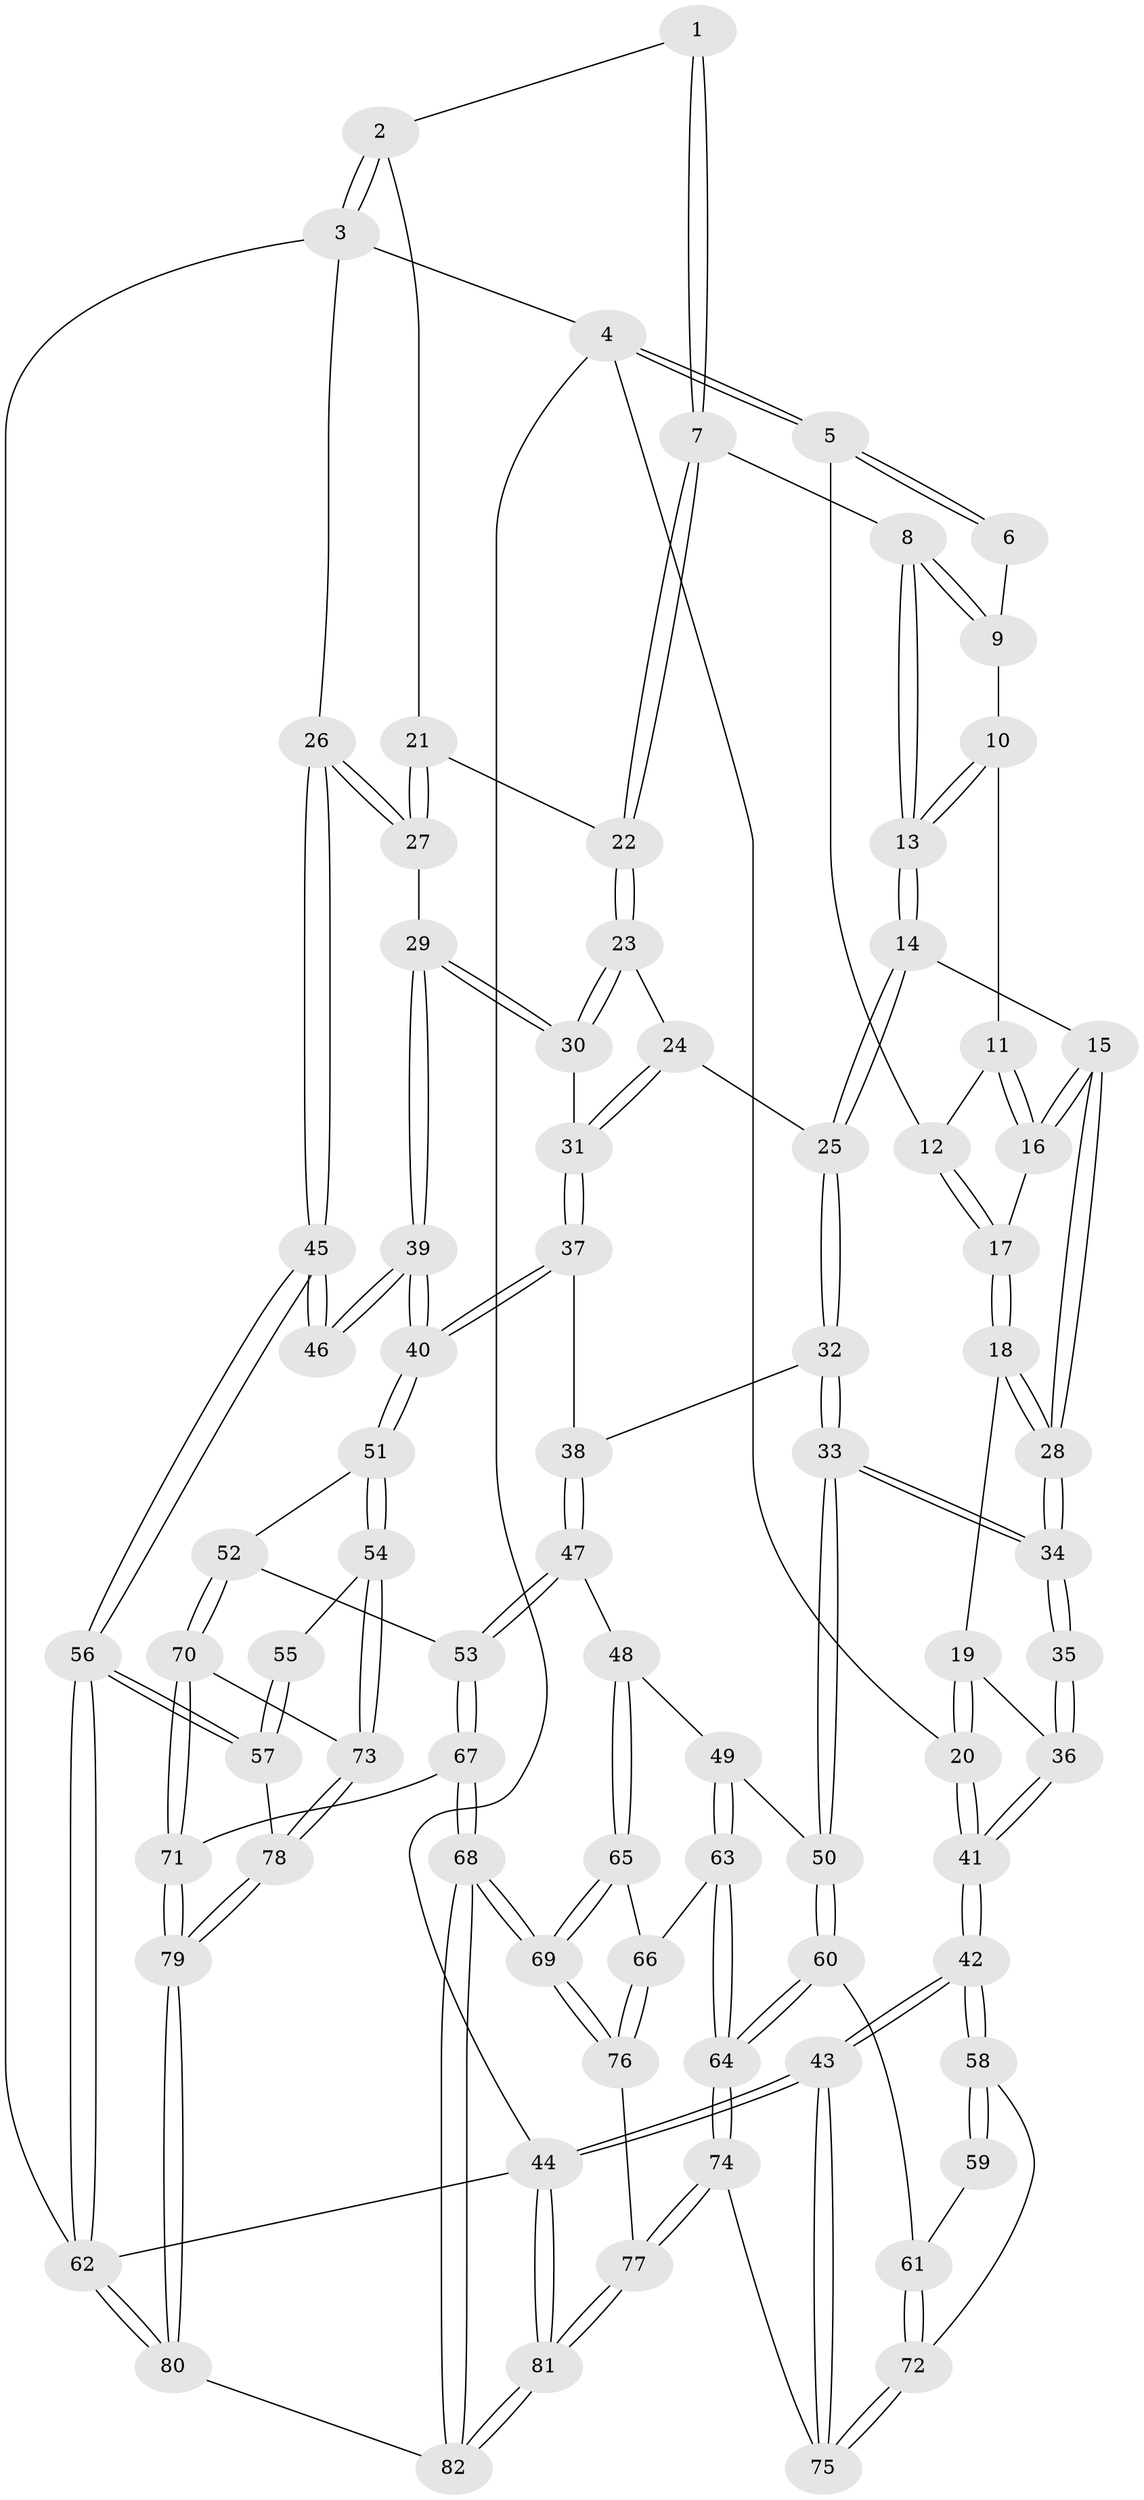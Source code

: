 // coarse degree distribution, {3: 0.058823529411764705, 5: 0.43137254901960786, 2: 0.0392156862745098, 4: 0.4117647058823529, 6: 0.0392156862745098, 7: 0.0196078431372549}
// Generated by graph-tools (version 1.1) at 2025/42/03/06/25 10:42:34]
// undirected, 82 vertices, 202 edges
graph export_dot {
graph [start="1"]
  node [color=gray90,style=filled];
  1 [pos="+0.5613479341864287+0"];
  2 [pos="+0.967447426790691+0"];
  3 [pos="+1+0"];
  4 [pos="+0+0"];
  5 [pos="+0.05496628797156201+0"];
  6 [pos="+0.30597556096775214+0"];
  7 [pos="+0.5357346766268296+0.11568650246107999"];
  8 [pos="+0.49991912978886754+0.11299024297141684"];
  9 [pos="+0.34829837389996693+0"];
  10 [pos="+0.34426486729450007+0.0926979490513631"];
  11 [pos="+0.2869203939107424+0.1317661364833351"];
  12 [pos="+0.21374417488590985+0.1082556657767436"];
  13 [pos="+0.3956163918132112+0.2133282196360588"];
  14 [pos="+0.3833972575850467+0.24913643813122394"];
  15 [pos="+0.3711366464354833+0.25026399179272746"];
  16 [pos="+0.30756794565773565+0.23276856903046927"];
  17 [pos="+0.21635648480003586+0.2319291107583985"];
  18 [pos="+0.15636767060374107+0.2727126390924141"];
  19 [pos="+0.13249290048962556+0.2706399496732145"];
  20 [pos="+0+0"];
  21 [pos="+0.713008734122135+0.10069625183655109"];
  22 [pos="+0.6695304412808177+0.16122732174027218"];
  23 [pos="+0.6694943819396084+0.16431534379870255"];
  24 [pos="+0.5165434116434218+0.27826538965519193"];
  25 [pos="+0.4238971095719202+0.2935701369320134"];
  26 [pos="+1+0.3371685180542361"];
  27 [pos="+1+0.33535096303139955"];
  28 [pos="+0.2411241496001989+0.4103839523753368"];
  29 [pos="+0.7880970405658732+0.3501082564774545"];
  30 [pos="+0.7124675382450214+0.27757433210948174"];
  31 [pos="+0.587846012295004+0.3794638877631393"];
  32 [pos="+0.4358549452621969+0.4267747486758198"];
  33 [pos="+0.2788564060404698+0.4898990559062643"];
  34 [pos="+0.24834274056540168+0.46871986889910605"];
  35 [pos="+0.22754935551113648+0.472934949598261"];
  36 [pos="+0.06949184690008457+0.42171339870916325"];
  37 [pos="+0.553693720550755+0.4590070220882035"];
  38 [pos="+0.4890463224832872+0.4599466939844819"];
  39 [pos="+0.7362146822875733+0.48128055379561596"];
  40 [pos="+0.6657976927638186+0.5413677191636307"];
  41 [pos="+0+0.5452911154413216"];
  42 [pos="+0+0.5554259211584025"];
  43 [pos="+0+1"];
  44 [pos="+0+1"];
  45 [pos="+1+0.5878555346102994"];
  46 [pos="+0.8256056438937782+0.5276313784977393"];
  47 [pos="+0.4511352303344892+0.6259230776992322"];
  48 [pos="+0.3966031751185561+0.6293750891311216"];
  49 [pos="+0.3058214843931169+0.5986338748567097"];
  50 [pos="+0.29320683575991474+0.5670899313399755"];
  51 [pos="+0.6649096415640093+0.5992143962174763"];
  52 [pos="+0.5958290803953885+0.6363260058996737"];
  53 [pos="+0.4708360184056295+0.6416201769005012"];
  54 [pos="+0.7254982669943458+0.6739421915550767"];
  55 [pos="+0.8162180999216686+0.5730029445489474"];
  56 [pos="+1+0.6663985003849267"];
  57 [pos="+0.9057839937570309+0.7466769769985088"];
  58 [pos="+0+0.5616936489624601"];
  59 [pos="+0.19520481121194133+0.49797513805571086"];
  60 [pos="+0.09689932330858915+0.6383450591682572"];
  61 [pos="+0.09000784410581257+0.6341593239335055"];
  62 [pos="+1+1"];
  63 [pos="+0.27193302953164744+0.6666483055936268"];
  64 [pos="+0.16952967125372004+0.708890669559165"];
  65 [pos="+0.3680090846025169+0.7926251564281059"];
  66 [pos="+0.28011386992886844+0.6850370474962642"];
  67 [pos="+0.48606831949212537+0.8826481508951947"];
  68 [pos="+0.42439796050108697+0.9455038336488419"];
  69 [pos="+0.4155532642507039+0.9386269161495162"];
  70 [pos="+0.5431914938689615+0.8338407518546856"];
  71 [pos="+0.4888866600435553+0.8812524037792389"];
  72 [pos="+0+0.6161059023509609"];
  73 [pos="+0.770678856581816+0.7393441277914954"];
  74 [pos="+0.15928728027585504+0.8509272825616269"];
  75 [pos="+0.11029657176893438+0.8494797557596957"];
  76 [pos="+0.23846024765586707+0.874532707887193"];
  77 [pos="+0.1727981875304529+0.8615419156062349"];
  78 [pos="+0.8374764966007361+0.7757128050090553"];
  79 [pos="+0.8053097828226998+0.9239817486823917"];
  80 [pos="+0.8447862876095034+1"];
  81 [pos="+0.025282786758360754+1"];
  82 [pos="+0.44571070277286173+1"];
  1 -- 2;
  1 -- 7;
  1 -- 7;
  2 -- 3;
  2 -- 3;
  2 -- 21;
  3 -- 4;
  3 -- 26;
  3 -- 62;
  4 -- 5;
  4 -- 5;
  4 -- 20;
  4 -- 44;
  5 -- 6;
  5 -- 6;
  5 -- 12;
  6 -- 9;
  7 -- 8;
  7 -- 22;
  7 -- 22;
  8 -- 9;
  8 -- 9;
  8 -- 13;
  8 -- 13;
  9 -- 10;
  10 -- 11;
  10 -- 13;
  10 -- 13;
  11 -- 12;
  11 -- 16;
  11 -- 16;
  12 -- 17;
  12 -- 17;
  13 -- 14;
  13 -- 14;
  14 -- 15;
  14 -- 25;
  14 -- 25;
  15 -- 16;
  15 -- 16;
  15 -- 28;
  15 -- 28;
  16 -- 17;
  17 -- 18;
  17 -- 18;
  18 -- 19;
  18 -- 28;
  18 -- 28;
  19 -- 20;
  19 -- 20;
  19 -- 36;
  20 -- 41;
  20 -- 41;
  21 -- 22;
  21 -- 27;
  21 -- 27;
  22 -- 23;
  22 -- 23;
  23 -- 24;
  23 -- 30;
  23 -- 30;
  24 -- 25;
  24 -- 31;
  24 -- 31;
  25 -- 32;
  25 -- 32;
  26 -- 27;
  26 -- 27;
  26 -- 45;
  26 -- 45;
  27 -- 29;
  28 -- 34;
  28 -- 34;
  29 -- 30;
  29 -- 30;
  29 -- 39;
  29 -- 39;
  30 -- 31;
  31 -- 37;
  31 -- 37;
  32 -- 33;
  32 -- 33;
  32 -- 38;
  33 -- 34;
  33 -- 34;
  33 -- 50;
  33 -- 50;
  34 -- 35;
  34 -- 35;
  35 -- 36;
  35 -- 36;
  36 -- 41;
  36 -- 41;
  37 -- 38;
  37 -- 40;
  37 -- 40;
  38 -- 47;
  38 -- 47;
  39 -- 40;
  39 -- 40;
  39 -- 46;
  39 -- 46;
  40 -- 51;
  40 -- 51;
  41 -- 42;
  41 -- 42;
  42 -- 43;
  42 -- 43;
  42 -- 58;
  42 -- 58;
  43 -- 44;
  43 -- 44;
  43 -- 75;
  43 -- 75;
  44 -- 81;
  44 -- 81;
  44 -- 62;
  45 -- 46;
  45 -- 46;
  45 -- 56;
  45 -- 56;
  47 -- 48;
  47 -- 53;
  47 -- 53;
  48 -- 49;
  48 -- 65;
  48 -- 65;
  49 -- 50;
  49 -- 63;
  49 -- 63;
  50 -- 60;
  50 -- 60;
  51 -- 52;
  51 -- 54;
  51 -- 54;
  52 -- 53;
  52 -- 70;
  52 -- 70;
  53 -- 67;
  53 -- 67;
  54 -- 55;
  54 -- 73;
  54 -- 73;
  55 -- 57;
  55 -- 57;
  56 -- 57;
  56 -- 57;
  56 -- 62;
  56 -- 62;
  57 -- 78;
  58 -- 59;
  58 -- 59;
  58 -- 72;
  59 -- 61;
  60 -- 61;
  60 -- 64;
  60 -- 64;
  61 -- 72;
  61 -- 72;
  62 -- 80;
  62 -- 80;
  63 -- 64;
  63 -- 64;
  63 -- 66;
  64 -- 74;
  64 -- 74;
  65 -- 66;
  65 -- 69;
  65 -- 69;
  66 -- 76;
  66 -- 76;
  67 -- 68;
  67 -- 68;
  67 -- 71;
  68 -- 69;
  68 -- 69;
  68 -- 82;
  68 -- 82;
  69 -- 76;
  69 -- 76;
  70 -- 71;
  70 -- 71;
  70 -- 73;
  71 -- 79;
  71 -- 79;
  72 -- 75;
  72 -- 75;
  73 -- 78;
  73 -- 78;
  74 -- 75;
  74 -- 77;
  74 -- 77;
  76 -- 77;
  77 -- 81;
  77 -- 81;
  78 -- 79;
  78 -- 79;
  79 -- 80;
  79 -- 80;
  80 -- 82;
  81 -- 82;
  81 -- 82;
}
